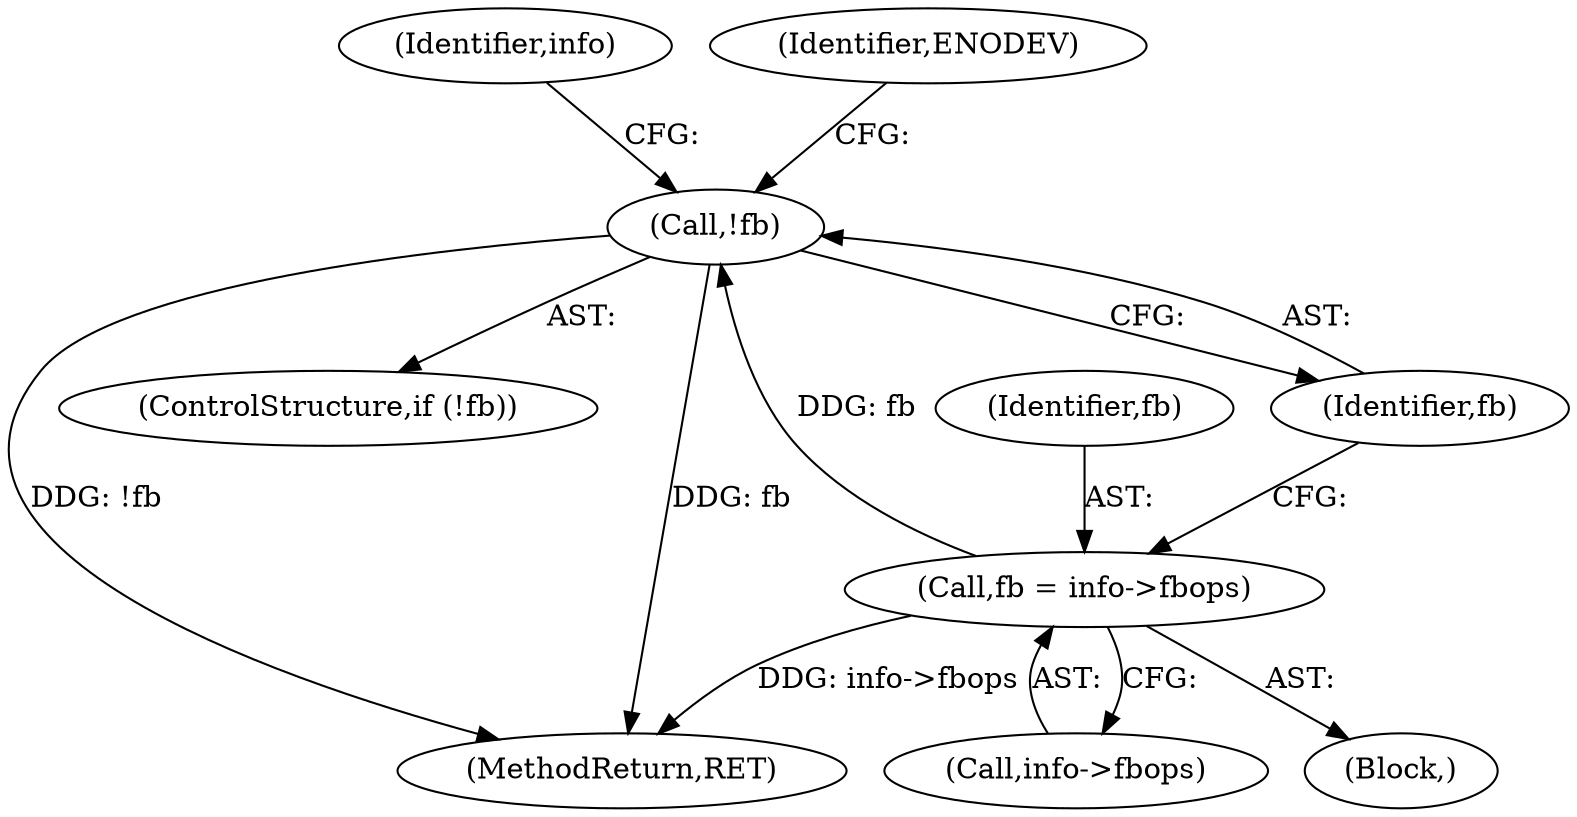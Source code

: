 digraph "0_linux_fc9bbca8f650e5f738af8806317c0a041a48ae4a@pointer" {
"1000146" [label="(Call,!fb)"];
"1000140" [label="(Call,fb = info->fbops)"];
"1000145" [label="(ControlStructure,if (!fb))"];
"1000304" [label="(MethodReturn,RET)"];
"1000154" [label="(Identifier,info)"];
"1000146" [label="(Call,!fb)"];
"1000147" [label="(Identifier,fb)"];
"1000140" [label="(Call,fb = info->fbops)"];
"1000106" [label="(Block,)"];
"1000142" [label="(Call,info->fbops)"];
"1000150" [label="(Identifier,ENODEV)"];
"1000141" [label="(Identifier,fb)"];
"1000146" -> "1000145"  [label="AST: "];
"1000146" -> "1000147"  [label="CFG: "];
"1000147" -> "1000146"  [label="AST: "];
"1000150" -> "1000146"  [label="CFG: "];
"1000154" -> "1000146"  [label="CFG: "];
"1000146" -> "1000304"  [label="DDG: !fb"];
"1000146" -> "1000304"  [label="DDG: fb"];
"1000140" -> "1000146"  [label="DDG: fb"];
"1000140" -> "1000106"  [label="AST: "];
"1000140" -> "1000142"  [label="CFG: "];
"1000141" -> "1000140"  [label="AST: "];
"1000142" -> "1000140"  [label="AST: "];
"1000147" -> "1000140"  [label="CFG: "];
"1000140" -> "1000304"  [label="DDG: info->fbops"];
}

